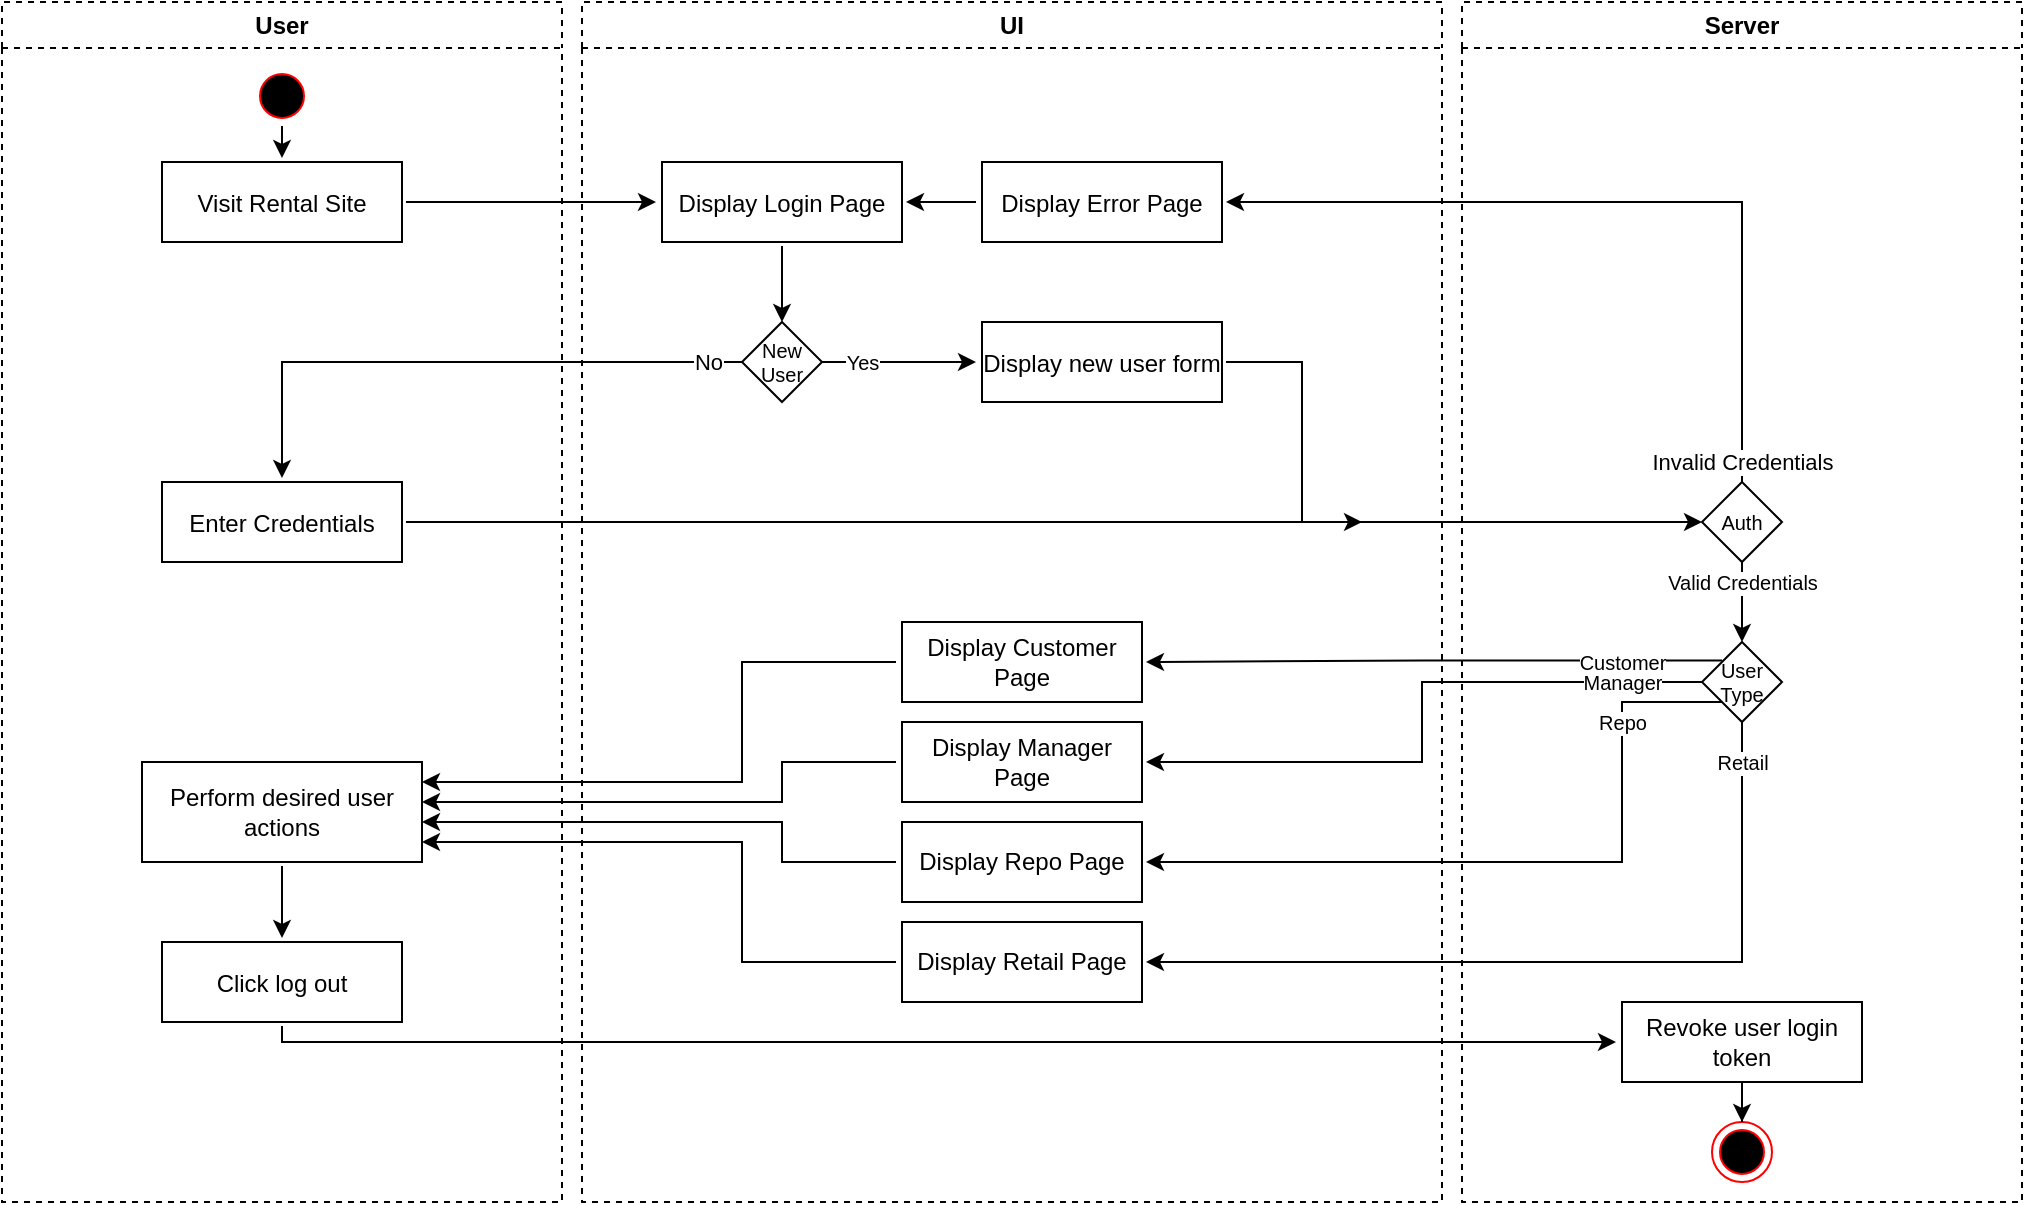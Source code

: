 <mxfile version="20.7.4" type="device"><diagram name="Page-1" id="e7e014a7-5840-1c2e-5031-d8a46d1fe8dd"><mxGraphModel dx="989" dy="611" grid="1" gridSize="10" guides="1" tooltips="1" connect="1" arrows="1" fold="1" page="1" pageScale="1" pageWidth="1169" pageHeight="826" background="none" math="0" shadow="0"><root><mxCell id="0"/><mxCell id="1" parent="0"/><mxCell id="2" value="User" style="swimlane;whiteSpace=wrap;dashed=1;" parent="1" vertex="1"><mxGeometry x="150" y="120" width="280" height="600" as="geometry"/></mxCell><mxCell id="5bzQMp6kEuD0OZ4RyNbC-113" style="edgeStyle=orthogonalEdgeStyle;rounded=0;orthogonalLoop=1;jettySize=auto;html=1;exitX=0.5;exitY=1;exitDx=0;exitDy=0;entryX=0.5;entryY=0;entryDx=0;entryDy=-2;entryPerimeter=0;fontSize=10;" edge="1" parent="2" source="5" target="5bzQMp6kEuD0OZ4RyNbC-69"><mxGeometry relative="1" as="geometry"/></mxCell><mxCell id="5" value="" style="ellipse;shape=startState;fillColor=#000000;strokeColor=#ff0000;" parent="2" vertex="1"><mxGeometry x="125" y="32" width="30" height="30" as="geometry"/></mxCell><mxCell id="5bzQMp6kEuD0OZ4RyNbC-69" value="Visit Rental Site" style="points=[[0,0.5,0,-3,0],[0.5,0,0,0,-2],[0.5,1,0,0,2],[1,0.5,0,2,0]];" vertex="1" parent="2"><mxGeometry x="80" y="80" width="120" height="40" as="geometry"/></mxCell><mxCell id="5bzQMp6kEuD0OZ4RyNbC-72" value="Enter Credentials" style="points=[[0,0.5,0,-3,0],[0.5,0,0,0,-2],[0.5,1,0,0,2],[1,0.5,0,2,0]];" vertex="1" parent="2"><mxGeometry x="80" y="240" width="120" height="40" as="geometry"/></mxCell><mxCell id="5bzQMp6kEuD0OZ4RyNbC-118" style="edgeStyle=orthogonalEdgeStyle;rounded=0;orthogonalLoop=1;jettySize=auto;html=1;exitX=0.5;exitY=1;exitDx=0;exitDy=2;exitPerimeter=0;entryX=0.5;entryY=0;entryDx=0;entryDy=-2;entryPerimeter=0;fontSize=10;" edge="1" parent="2" source="5bzQMp6kEuD0OZ4RyNbC-107" target="5bzQMp6kEuD0OZ4RyNbC-117"><mxGeometry relative="1" as="geometry"/></mxCell><mxCell id="5bzQMp6kEuD0OZ4RyNbC-107" value="Perform desired user actions" style="points=[[0,0.5,0,-3,0],[0.5,0,0,0,-2],[0.5,1,0,0,2],[1,0.5,0,2,0]];whiteSpace=wrap;" vertex="1" parent="2"><mxGeometry x="70" y="380" width="140" height="50" as="geometry"/></mxCell><mxCell id="5bzQMp6kEuD0OZ4RyNbC-117" value="Click log out" style="points=[[0,0.5,0,-3,0],[0.5,0,0,0,-2],[0.5,1,0,0,2],[1,0.5,0,2,0]];" vertex="1" parent="2"><mxGeometry x="80" y="470" width="120" height="40" as="geometry"/></mxCell><mxCell id="5bzQMp6kEuD0OZ4RyNbC-48" value="UI" style="swimlane;whiteSpace=wrap;dashed=1;" vertex="1" parent="1"><mxGeometry x="440" y="120" width="430" height="600" as="geometry"/></mxCell><mxCell id="5bzQMp6kEuD0OZ4RyNbC-75" style="edgeStyle=orthogonalEdgeStyle;rounded=0;orthogonalLoop=1;jettySize=auto;html=1;exitX=0;exitY=0.5;exitDx=-3;exitDy=0;exitPerimeter=0;entryX=1;entryY=0.5;entryDx=2;entryDy=0;entryPerimeter=0;elbow=vertical;" edge="1" parent="5bzQMp6kEuD0OZ4RyNbC-48" source="5bzQMp6kEuD0OZ4RyNbC-57" target="5bzQMp6kEuD0OZ4RyNbC-70"><mxGeometry relative="1" as="geometry"/></mxCell><mxCell id="5bzQMp6kEuD0OZ4RyNbC-57" value="Display Error Page" style="points=[[0,0.5,0,-3,0],[0.5,0,0,0,-2],[0.5,1,0,0,2],[1,0.5,0,2,0]];" vertex="1" parent="5bzQMp6kEuD0OZ4RyNbC-48"><mxGeometry x="200" y="80" width="120" height="40" as="geometry"/></mxCell><mxCell id="5bzQMp6kEuD0OZ4RyNbC-78" style="edgeStyle=elbowEdgeStyle;rounded=0;orthogonalLoop=1;jettySize=auto;elbow=vertical;html=1;exitX=0.5;exitY=1;exitDx=0;exitDy=2;exitPerimeter=0;entryX=0.5;entryY=0;entryDx=0;entryDy=0;entryPerimeter=0;" edge="1" parent="5bzQMp6kEuD0OZ4RyNbC-48" source="5bzQMp6kEuD0OZ4RyNbC-70" target="5bzQMp6kEuD0OZ4RyNbC-77"><mxGeometry relative="1" as="geometry"/></mxCell><mxCell id="5bzQMp6kEuD0OZ4RyNbC-70" value="Display Login Page" style="points=[[0,0.5,0,-3,0],[0.5,0,0,0,-2],[0.5,1,0,0,2],[1,0.5,0,2,0]];" vertex="1" parent="5bzQMp6kEuD0OZ4RyNbC-48"><mxGeometry x="40" y="80" width="120" height="40" as="geometry"/></mxCell><mxCell id="5bzQMp6kEuD0OZ4RyNbC-81" value="Yes" style="edgeStyle=elbowEdgeStyle;rounded=0;orthogonalLoop=1;jettySize=auto;elbow=vertical;html=1;exitX=1;exitY=0.5;exitDx=0;exitDy=0;exitPerimeter=0;entryX=0;entryY=0.5;entryDx=-3;entryDy=0;entryPerimeter=0;fontSize=10;" edge="1" parent="5bzQMp6kEuD0OZ4RyNbC-48" source="5bzQMp6kEuD0OZ4RyNbC-77" target="5bzQMp6kEuD0OZ4RyNbC-80"><mxGeometry x="-0.48" relative="1" as="geometry"><mxPoint as="offset"/></mxGeometry></mxCell><mxCell id="5bzQMp6kEuD0OZ4RyNbC-77" value="New User" style="rhombus;whiteSpace=wrap;html=1;points=[[0,0.5,0,0,0],[0.5,0,0,0,0],[0.5,1,0,0,0],[1,0.5,0,0,0]];fontSize=10;" vertex="1" parent="5bzQMp6kEuD0OZ4RyNbC-48"><mxGeometry x="80" y="160" width="40" height="40" as="geometry"/></mxCell><mxCell id="5bzQMp6kEuD0OZ4RyNbC-80" value="Display new user form" style="points=[[0,0.5,0,-3,0],[0.5,0,0,0,-2],[0.5,1,0,0,2],[1,0.5,0,2,0]];" vertex="1" parent="5bzQMp6kEuD0OZ4RyNbC-48"><mxGeometry x="200" y="160" width="120" height="40" as="geometry"/></mxCell><mxCell id="5bzQMp6kEuD0OZ4RyNbC-89" value="Display Customer Page" style="points=[[0,0.5,0,-3,0],[0.5,0,0,0,-2],[0.5,1,0,0,2],[1,0.5,0,2,0]];whiteSpace=wrap;" vertex="1" parent="5bzQMp6kEuD0OZ4RyNbC-48"><mxGeometry x="160" y="310" width="120" height="40" as="geometry"/></mxCell><mxCell id="5bzQMp6kEuD0OZ4RyNbC-90" value="Display Manager Page" style="points=[[0,0.5,0,-3,0],[0.5,0,0,0,-2],[0.5,1,0,0,2],[1,0.5,0,2,0]];whiteSpace=wrap;" vertex="1" parent="5bzQMp6kEuD0OZ4RyNbC-48"><mxGeometry x="160" y="360" width="120" height="40" as="geometry"/></mxCell><mxCell id="5bzQMp6kEuD0OZ4RyNbC-101" value="Display Repo Page" style="points=[[0,0.5,0,-3,0],[0.5,0,0,0,-2],[0.5,1,0,0,2],[1,0.5,0,2,0]];whiteSpace=wrap;" vertex="1" parent="5bzQMp6kEuD0OZ4RyNbC-48"><mxGeometry x="160" y="410" width="120" height="40" as="geometry"/></mxCell><mxCell id="5bzQMp6kEuD0OZ4RyNbC-102" value="Display Retail Page" style="points=[[0,0.5,0,-3,0],[0.5,0,0,0,-2],[0.5,1,0,0,2],[1,0.5,0,2,0]];whiteSpace=wrap;" vertex="1" parent="5bzQMp6kEuD0OZ4RyNbC-48"><mxGeometry x="160" y="460" width="120" height="40" as="geometry"/></mxCell><mxCell id="5bzQMp6kEuD0OZ4RyNbC-64" value="Server" style="swimlane;whiteSpace=wrap;dashed=1;" vertex="1" parent="1"><mxGeometry x="880" y="120" width="280" height="600" as="geometry"><mxRectangle x="970" y="120" width="80" height="30" as="alternateBounds"/></mxGeometry></mxCell><mxCell id="5bzQMp6kEuD0OZ4RyNbC-85" value="Valid Credentials" style="edgeStyle=orthogonalEdgeStyle;rounded=0;orthogonalLoop=1;jettySize=auto;html=1;exitX=0.5;exitY=1;exitDx=0;exitDy=0;exitPerimeter=0;fontSize=10;entryX=0.5;entryY=0;entryDx=0;entryDy=0;entryPerimeter=0;" edge="1" parent="5bzQMp6kEuD0OZ4RyNbC-64" source="5bzQMp6kEuD0OZ4RyNbC-45" target="5bzQMp6kEuD0OZ4RyNbC-84"><mxGeometry x="-0.5" relative="1" as="geometry"><mxPoint x="170" y="300" as="targetPoint"/><mxPoint as="offset"/></mxGeometry></mxCell><mxCell id="5bzQMp6kEuD0OZ4RyNbC-45" value="Auth" style="rhombus;whiteSpace=wrap;html=1;points=[[0,0.5,0,0,0],[0.5,0,0,0,0],[0.5,1,0,0,0],[1,0.5,0,0,0]];fontSize=10;" vertex="1" parent="5bzQMp6kEuD0OZ4RyNbC-64"><mxGeometry x="120" y="240" width="40" height="40" as="geometry"/></mxCell><mxCell id="5bzQMp6kEuD0OZ4RyNbC-84" value="User Type" style="rhombus;whiteSpace=wrap;html=1;points=[[0,0.5,0,0,0],[0.25,0.23,0,0,0],[0.25,0.75,0,0,0],[0.5,0,0,0,0],[0.5,1,0,0,0],[0.75,0.23,0,0,0],[0.75,0.75,0,0,0],[1,0.5,0,0,0]];fontSize=10;" vertex="1" parent="5bzQMp6kEuD0OZ4RyNbC-64"><mxGeometry x="120" y="320" width="40" height="40" as="geometry"/></mxCell><mxCell id="5bzQMp6kEuD0OZ4RyNbC-114" value="" style="ellipse;html=1;shape=endState;fillColor=#000000;strokeColor=#ff0000;fontSize=10;" vertex="1" parent="5bzQMp6kEuD0OZ4RyNbC-64"><mxGeometry x="125" y="560" width="30" height="30" as="geometry"/></mxCell><mxCell id="5bzQMp6kEuD0OZ4RyNbC-120" style="edgeStyle=orthogonalEdgeStyle;rounded=0;orthogonalLoop=1;jettySize=auto;html=1;exitX=0.5;exitY=1;exitDx=0;exitDy=2;exitPerimeter=0;fontSize=10;" edge="1" parent="5bzQMp6kEuD0OZ4RyNbC-64" source="5bzQMp6kEuD0OZ4RyNbC-119" target="5bzQMp6kEuD0OZ4RyNbC-114"><mxGeometry relative="1" as="geometry"/></mxCell><mxCell id="5bzQMp6kEuD0OZ4RyNbC-119" value="Revoke user login token" style="points=[[0,0.5,0,-3,0],[0.5,0,0,0,-2],[0.5,1,0,0,2],[1,0.5,0,2,0]];whiteSpace=wrap;" vertex="1" parent="5bzQMp6kEuD0OZ4RyNbC-64"><mxGeometry x="80" y="500" width="120" height="40" as="geometry"/></mxCell><mxCell id="5bzQMp6kEuD0OZ4RyNbC-71" style="edgeStyle=orthogonalEdgeStyle;rounded=0;orthogonalLoop=1;jettySize=auto;html=1;entryX=0;entryY=0.5;entryDx=-3;entryDy=0;entryPerimeter=0;exitX=1;exitY=0.5;exitDx=2;exitDy=0;exitPerimeter=0;" edge="1" parent="1" source="5bzQMp6kEuD0OZ4RyNbC-69" target="5bzQMp6kEuD0OZ4RyNbC-70"><mxGeometry relative="1" as="geometry"><mxPoint x="390" y="250" as="sourcePoint"/></mxGeometry></mxCell><mxCell id="5bzQMp6kEuD0OZ4RyNbC-74" style="edgeStyle=orthogonalEdgeStyle;rounded=0;orthogonalLoop=1;jettySize=auto;html=1;exitX=1;exitY=0.5;exitDx=2;exitDy=0;exitPerimeter=0;entryX=0;entryY=0.5;entryDx=0;entryDy=0;entryPerimeter=0;" edge="1" parent="1" source="5bzQMp6kEuD0OZ4RyNbC-72" target="5bzQMp6kEuD0OZ4RyNbC-45"><mxGeometry relative="1" as="geometry"/></mxCell><mxCell id="5bzQMp6kEuD0OZ4RyNbC-76" value="Invalid Credentials" style="edgeStyle=elbowEdgeStyle;rounded=0;orthogonalLoop=1;jettySize=auto;html=1;exitX=0.5;exitY=0;exitDx=0;exitDy=0;exitPerimeter=0;entryX=1;entryY=0.5;entryDx=2;entryDy=0;entryPerimeter=0;elbow=vertical;" edge="1" parent="1" source="5bzQMp6kEuD0OZ4RyNbC-45" target="5bzQMp6kEuD0OZ4RyNbC-57"><mxGeometry x="-0.95" relative="1" as="geometry"><Array as="points"><mxPoint x="990" y="220"/></Array><mxPoint as="offset"/></mxGeometry></mxCell><mxCell id="5bzQMp6kEuD0OZ4RyNbC-79" value="No" style="edgeStyle=elbowEdgeStyle;rounded=0;orthogonalLoop=1;jettySize=auto;elbow=vertical;html=1;exitX=0;exitY=0.5;exitDx=0;exitDy=0;exitPerimeter=0;entryX=0.5;entryY=0;entryDx=0;entryDy=-2;entryPerimeter=0;" edge="1" parent="1" source="5bzQMp6kEuD0OZ4RyNbC-77" target="5bzQMp6kEuD0OZ4RyNbC-72"><mxGeometry x="-0.878" relative="1" as="geometry"><Array as="points"><mxPoint x="430" y="300"/></Array><mxPoint as="offset"/></mxGeometry></mxCell><mxCell id="5bzQMp6kEuD0OZ4RyNbC-88" style="edgeStyle=orthogonalEdgeStyle;rounded=0;orthogonalLoop=1;jettySize=auto;html=1;exitX=1;exitY=0.5;exitDx=2;exitDy=0;exitPerimeter=0;fontSize=10;" edge="1" parent="1" source="5bzQMp6kEuD0OZ4RyNbC-80"><mxGeometry relative="1" as="geometry"><mxPoint x="830" y="380" as="targetPoint"/><Array as="points"><mxPoint x="800" y="300"/><mxPoint x="800" y="380"/></Array></mxGeometry></mxCell><mxCell id="5bzQMp6kEuD0OZ4RyNbC-103" value="Customer" style="edgeStyle=orthogonalEdgeStyle;rounded=0;orthogonalLoop=1;jettySize=auto;html=1;exitX=0.25;exitY=0.23;exitDx=0;exitDy=0;exitPerimeter=0;entryX=1;entryY=0.5;entryDx=2;entryDy=0;entryPerimeter=0;fontSize=10;" edge="1" parent="1" source="5bzQMp6kEuD0OZ4RyNbC-84" target="5bzQMp6kEuD0OZ4RyNbC-89"><mxGeometry x="-0.654" y="1" relative="1" as="geometry"><mxPoint as="offset"/></mxGeometry></mxCell><mxCell id="5bzQMp6kEuD0OZ4RyNbC-104" value="Manager" style="edgeStyle=orthogonalEdgeStyle;rounded=0;orthogonalLoop=1;jettySize=auto;html=1;exitX=0;exitY=0.5;exitDx=0;exitDy=0;exitPerimeter=0;entryX=1;entryY=0.5;entryDx=2;entryDy=0;entryPerimeter=0;fontSize=10;" edge="1" parent="1" source="5bzQMp6kEuD0OZ4RyNbC-84" target="5bzQMp6kEuD0OZ4RyNbC-90"><mxGeometry x="-0.748" relative="1" as="geometry"><mxPoint as="offset"/></mxGeometry></mxCell><mxCell id="5bzQMp6kEuD0OZ4RyNbC-105" value="Repo" style="edgeStyle=orthogonalEdgeStyle;rounded=0;orthogonalLoop=1;jettySize=auto;html=1;exitX=0.25;exitY=0.75;exitDx=0;exitDy=0;exitPerimeter=0;entryX=1;entryY=0.5;entryDx=2;entryDy=0;entryPerimeter=0;fontSize=10;" edge="1" parent="1" source="5bzQMp6kEuD0OZ4RyNbC-84" target="5bzQMp6kEuD0OZ4RyNbC-101"><mxGeometry x="-0.674" relative="1" as="geometry"><Array as="points"><mxPoint x="960" y="470"/><mxPoint x="960" y="550"/></Array><mxPoint as="offset"/></mxGeometry></mxCell><mxCell id="5bzQMp6kEuD0OZ4RyNbC-106" value="Retail" style="edgeStyle=orthogonalEdgeStyle;rounded=0;orthogonalLoop=1;jettySize=auto;html=1;exitX=0.5;exitY=1;exitDx=0;exitDy=0;exitPerimeter=0;entryX=1;entryY=0.5;entryDx=2;entryDy=0;entryPerimeter=0;fontSize=10;" edge="1" parent="1" source="5bzQMp6kEuD0OZ4RyNbC-84" target="5bzQMp6kEuD0OZ4RyNbC-102"><mxGeometry x="-0.904" relative="1" as="geometry"><Array as="points"><mxPoint x="1020" y="600"/></Array><mxPoint as="offset"/></mxGeometry></mxCell><mxCell id="5bzQMp6kEuD0OZ4RyNbC-109" style="edgeStyle=orthogonalEdgeStyle;rounded=0;orthogonalLoop=1;jettySize=auto;html=1;exitX=0;exitY=0.5;exitDx=-3;exitDy=0;exitPerimeter=0;fontSize=10;" edge="1" parent="1" source="5bzQMp6kEuD0OZ4RyNbC-89"><mxGeometry relative="1" as="geometry"><mxPoint x="360" y="510" as="targetPoint"/><Array as="points"><mxPoint x="520" y="450"/><mxPoint x="520" y="510"/></Array></mxGeometry></mxCell><mxCell id="5bzQMp6kEuD0OZ4RyNbC-110" style="edgeStyle=orthogonalEdgeStyle;rounded=0;orthogonalLoop=1;jettySize=auto;html=1;exitX=0;exitY=0.5;exitDx=-3;exitDy=0;exitPerimeter=0;fontSize=10;" edge="1" parent="1" source="5bzQMp6kEuD0OZ4RyNbC-90"><mxGeometry relative="1" as="geometry"><mxPoint x="360" y="520" as="targetPoint"/><Array as="points"><mxPoint x="540" y="500"/><mxPoint x="540" y="520"/></Array></mxGeometry></mxCell><mxCell id="5bzQMp6kEuD0OZ4RyNbC-111" style="edgeStyle=orthogonalEdgeStyle;rounded=0;orthogonalLoop=1;jettySize=auto;html=1;exitX=0;exitY=0.5;exitDx=-3;exitDy=0;exitPerimeter=0;fontSize=10;" edge="1" parent="1" source="5bzQMp6kEuD0OZ4RyNbC-101"><mxGeometry relative="1" as="geometry"><mxPoint x="360" y="530" as="targetPoint"/><Array as="points"><mxPoint x="540" y="550"/><mxPoint x="540" y="530"/></Array></mxGeometry></mxCell><mxCell id="5bzQMp6kEuD0OZ4RyNbC-112" style="edgeStyle=orthogonalEdgeStyle;rounded=0;orthogonalLoop=1;jettySize=auto;html=1;exitX=0;exitY=0.5;exitDx=-3;exitDy=0;exitPerimeter=0;fontSize=10;" edge="1" parent="1" source="5bzQMp6kEuD0OZ4RyNbC-102"><mxGeometry relative="1" as="geometry"><mxPoint x="360" y="540" as="targetPoint"/><Array as="points"><mxPoint x="520" y="600"/><mxPoint x="520" y="540"/></Array></mxGeometry></mxCell><mxCell id="5bzQMp6kEuD0OZ4RyNbC-121" style="edgeStyle=orthogonalEdgeStyle;rounded=0;orthogonalLoop=1;jettySize=auto;html=1;exitX=0.5;exitY=1;exitDx=0;exitDy=2;exitPerimeter=0;entryX=0;entryY=0.5;entryDx=-3;entryDy=0;entryPerimeter=0;fontSize=10;" edge="1" parent="1" source="5bzQMp6kEuD0OZ4RyNbC-117" target="5bzQMp6kEuD0OZ4RyNbC-119"><mxGeometry relative="1" as="geometry"><Array as="points"><mxPoint x="290" y="640"/></Array></mxGeometry></mxCell></root></mxGraphModel></diagram></mxfile>